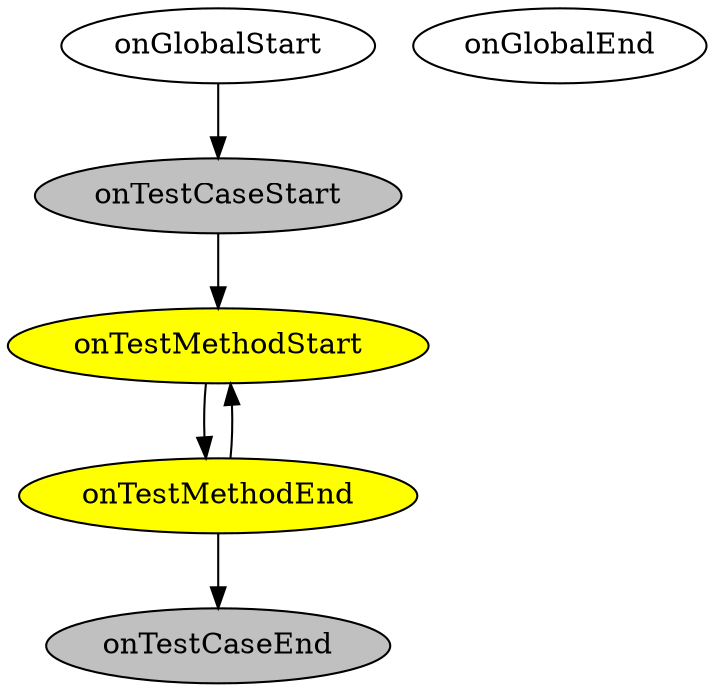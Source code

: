 #!graphviz
digraph G
{
    onGlobalStart
    onGlobalEnd
    onTestCaseStart [style=filled, fillcolor=gray]
    onTestCaseEnd [style=filled, fillcolor=gray]
    onTestMethodStart [style=filled, fillcolor=yellow]
    onTestMethodEnd [style=filled, fillcolor=yellow]

    onGlobalStart -> onTestCaseStart
    onTestCaseStart -> onTestMethodStart
    onTestMethodStart -> onTestMethodEnd
    onTestMethodEnd -> onTestMethodStart
    onTestMethodEnd -> onTestCaseEnd
}
